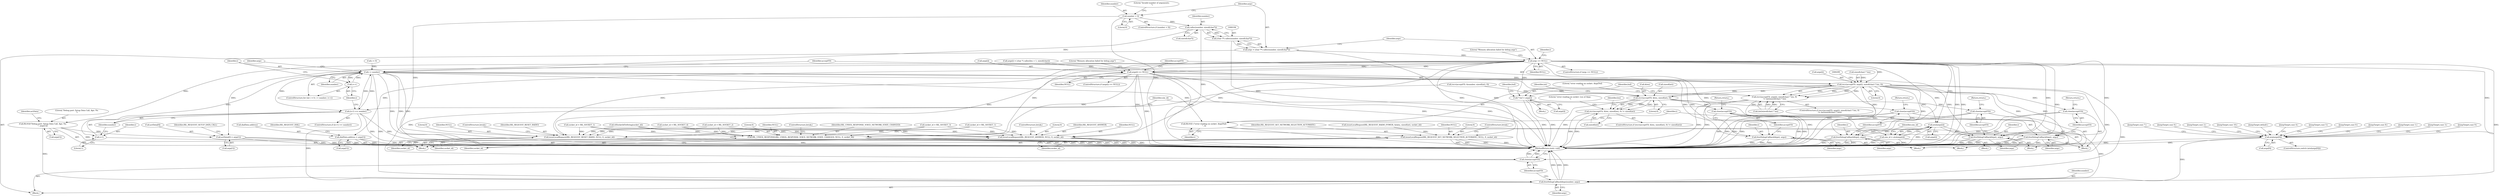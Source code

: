 digraph "0_Android_cd5f15f588a5d27e99ba12f057245bfe507f8c42@API" {
"1000195" [label="(Call,calloc(number, sizeof(char*)))"];
"1000182" [label="(Call,number < 0)"];
"1000193" [label="(Call,(char **) calloc(number, sizeof(char*)))"];
"1000191" [label="(Call,args = (char **) calloc(number, sizeof(char*)))"];
"1000200" [label="(Call,args == NULL)"];
"1000235" [label="(Call,freeDebugCallbackArgs(i, args))"];
"1000252" [label="(Call,freeDebugCallbackArgs(i, args))"];
"1000271" [label="(Call,args[i] == NULL)"];
"1000279" [label="(Call,freeDebugCallbackArgs(i, args))"];
"1000287" [label="(Call,recv(acceptFD, args[i], sizeof(char) * len, 0))"];
"1000223" [label="(Call,recv(acceptFD, &len, sizeof(int), 0))"];
"1000222" [label="(Call,recv(acceptFD, &len, sizeof(int), 0) != sizeof(int))"];
"1000238" [label="(Call,close(acceptFD))"];
"1000255" [label="(Call,close(acceptFD))"];
"1000282" [label="(Call,close(acceptFD))"];
"1000286" [label="(Call,recv(acceptFD, args[i], sizeof(char) * len, 0)\n != (int)sizeof(char) * len)"];
"1000307" [label="(Call,freeDebugCallbackArgs(i, args))"];
"1000310" [label="(Call,close(acceptFD))"];
"1000314" [label="(Call,* buf = args[i])"];
"1000333" [label="(Call,atoi(args[i]))"];
"1000331" [label="(Call,sim_id = atoi(args[i]))"];
"1000630" [label="(Call,freeDebugCallbackArgs(number, args))"];
"1000633" [label="(Call,close(acceptFD))"];
"1000374" [label="(Call,issueLocalRequest(RIL_REQUEST_RESET_RADIO, NULL, 0, socket_id))"];
"1000440" [label="(Call,RIL_UNSOL_RESPONSE(RIL_UNSOL_RESPONSE_VOICE_NETWORK_STATE_CHANGED, NULL, 0, socket_id))"];
"1000545" [label="(Call,issueLocalRequest(RIL_REQUEST_SET_NETWORK_SELECTION_AUTOMATIC, NULL, 0, socket_id))"];
"1000609" [label="(Call,issueLocalRequest(RIL_REQUEST_ANSWER, NULL, 0, socket_id))"];
"1000366" [label="(Call,atoi(args[0]))"];
"1000552" [label="(Call,RLOGI(\"Debug port: Setup Data Call, Apn :%s\n\", args[1]))"];
"1000557" [label="(Call,actData[0] = args[1])"];
"1000591" [label="(Call,dialData.address = args[1])"];
"1000214" [label="(Call,i < number)"];
"1000217" [label="(Call,i++)"];
"1000304" [label="(Call,RLOGE (\"error reading on socket: Args[%d] \n\", i))"];
"1000325" [label="(Call,(i+1) == number)"];
"1000326" [label="(Call,i+1)"];
"1000183" [label="(Identifier,number)"];
"1000192" [label="(Identifier,args)"];
"1000187" [label="(Literal,\"Invalid number of arguments: \n\")"];
"1000309" [label="(Identifier,args)"];
"1000546" [label="(Identifier,RIL_REQUEST_SET_NETWORK_SELECTION_AUTOMATIC)"];
"1000255" [label="(Call,close(acceptFD))"];
"1000257" [label="(Return,return;)"];
"1000307" [label="(Call,freeDebugCallbackArgs(i, args))"];
"1000346" [label="(Call,socket_id = RIL_SOCKET_2)"];
"1000361" [label="(Call,socket_id = RIL_SOCKET_1)"];
"1000595" [label="(Call,args[1])"];
"1000488" [label="(JumpTarget,case 4:)"];
"1000326" [label="(Call,i+1)"];
"1000216" [label="(Identifier,number)"];
"1000549" [label="(Identifier,socket_id)"];
"1000286" [label="(Call,recv(acceptFD, args[i], sizeof(char) * len, 0)\n != (int)sizeof(char) * len)"];
"1000287" [label="(Call,recv(acceptFD, args[i], sizeof(char) * len, 0))"];
"1000282" [label="(Call,close(acceptFD))"];
"1000202" [label="(Identifier,NULL)"];
"1000239" [label="(Identifier,acceptFD)"];
"1000252" [label="(Call,freeDebugCallbackArgs(i, args))"];
"1000530" [label="(JumpTarget,case 5:)"];
"1000444" [label="(Identifier,socket_id)"];
"1000371" [label="(JumpTarget,case 0:)"];
"1000224" [label="(Identifier,acceptFD)"];
"1000443" [label="(Literal,0)"];
"1000583" [label="(JumpTarget,case 8:)"];
"1000304" [label="(Call,RLOGE (\"error reading on socket: Args[%d] \n\", i))"];
"1000217" [label="(Call,i++)"];
"1000258" [label="(Call,args[i] = (char *) calloc(len + 1, sizeof(char)))"];
"1000306" [label="(Identifier,i)"];
"1000368" [label="(Identifier,args)"];
"1000367" [label="(Call,args[0])"];
"1000196" [label="(Identifier,number)"];
"1000249" [label="(Block,)"];
"1000341" [label="(Call,socket_id = RIL_SOCKET_1)"];
"1000271" [label="(Call,args[i] == NULL)"];
"1000296" [label="(Literal,0)"];
"1000442" [label="(Identifier,NULL)"];
"1000561" [label="(Call,args[1])"];
"1000199" [label="(ControlStructure,if (args == NULL))"];
"1000212" [label="(Identifier,i)"];
"1000280" [label="(Identifier,i)"];
"1000632" [label="(Identifier,args)"];
"1000440" [label="(Call,RIL_UNSOL_RESPONSE(RIL_UNSOL_RESPONSE_VOICE_NETWORK_STATE_CHANGED, NULL, 0, socket_id))"];
"1000200" [label="(Call,args == NULL)"];
"1000281" [label="(Identifier,args)"];
"1000197" [label="(Call,sizeof(char*))"];
"1000614" [label="(ControlStructure,break;)"];
"1000379" [label="(ControlStructure,break;)"];
"1000279" [label="(Call,freeDebugCallbackArgs(i, args))"];
"1000240" [label="(Return,return;)"];
"1000285" [label="(ControlStructure,if (recv(acceptFD, args[i], sizeof(char) * len, 0)\n != (int)sizeof(char) * len))"];
"1000312" [label="(Return,return;)"];
"1000235" [label="(Call,freeDebugCallbackArgs(i, args))"];
"1000278" [label="(Literal,\"Memory allocation failed for debug args\")"];
"1000143" [label="(Call,rilSocketIdToString(socket_id))"];
"1000536" [label="(Call,issueLocalRequest(RIL_REQUEST_RADIO_POWER, &data, sizeof(int), socket_id))"];
"1000380" [label="(JumpTarget,case 1:)"];
"1000231" [label="(Identifier,int)"];
"1000557" [label="(Call,actData[0] = args[1])"];
"1000446" [label="(JumpTarget,case 3:)"];
"1000547" [label="(Identifier,NULL)"];
"1000237" [label="(Identifier,args)"];
"1000223" [label="(Call,recv(acceptFD, &len, sizeof(int), 0))"];
"1000375" [label="(Identifier,RIL_REQUEST_RESET_RADIO)"];
"1000230" [label="(Call,sizeof(int))"];
"1000351" [label="(Call,socket_id = RIL_SOCKET_3)"];
"1000552" [label="(Call,RLOGI(\"Debug port: Setup Data Call, Apn :%s\n\", args[1]))"];
"1000229" [label="(Literal,0)"];
"1000366" [label="(Call,atoi(args[0]))"];
"1000303" [label="(Block,)"];
"1000612" [label="(Literal,0)"];
"1000545" [label="(Call,issueLocalRequest(RIL_REQUEST_SET_NETWORK_SELECTION_AUTOMATIC, NULL, 0, socket_id))"];
"1000272" [label="(Call,args[i])"];
"1000276" [label="(Block,)"];
"1000166" [label="(Call,recv(acceptFD, &number, sizeof(int), 0))"];
"1000613" [label="(Identifier,socket_id)"];
"1000275" [label="(Identifier,NULL)"];
"1000599" [label="(Identifier,RIL_REQUEST_DIAL)"];
"1000292" [label="(Call,sizeof(char) * len)"];
"1000559" [label="(Identifier,actData)"];
"1000215" [label="(Identifier,i)"];
"1000445" [label="(ControlStructure,break;)"];
"1000315" [label="(Identifier,buf)"];
"1000218" [label="(Identifier,i)"];
"1000221" [label="(ControlStructure,if (recv(acceptFD, &len, sizeof(int), 0) != sizeof(int)))"];
"1000377" [label="(Literal,0)"];
"1000338" [label="(Identifier,sim_id)"];
"1000548" [label="(Literal,0)"];
"1000630" [label="(Call,freeDebugCallbackArgs(number, args))"];
"1000289" [label="(Call,args[i])"];
"1000610" [label="(Identifier,RIL_REQUEST_ANSWER)"];
"1000553" [label="(Literal,\"Debug port: Setup Data Call, Apn :%s\n\")"];
"1000205" [label="(Literal,\"Memory allocation failed for debug args\")"];
"1000193" [label="(Call,(char **) calloc(number, sizeof(char*)))"];
"1000441" [label="(Identifier,RIL_UNSOL_RESPONSE_VOICE_NETWORK_STATE_CHANGED)"];
"1000591" [label="(Call,dialData.address = args[1])"];
"1000332" [label="(Identifier,sim_id)"];
"1000182" [label="(Call,number < 0)"];
"1000219" [label="(Block,)"];
"1000327" [label="(Identifier,i)"];
"1000609" [label="(Call,issueLocalRequest(RIL_REQUEST_ANSWER, NULL, 0, socket_id))"];
"1000222" [label="(Call,recv(acceptFD, &len, sizeof(int), 0) != sizeof(int))"];
"1000606" [label="(JumpTarget,case 9:)"];
"1000195" [label="(Call,calloc(number, sizeof(char*)))"];
"1000329" [label="(Identifier,number)"];
"1000191" [label="(Call,args = (char **) calloc(number, sizeof(char*)))"];
"1000378" [label="(Identifier,socket_id)"];
"1000316" [label="(Call,args[i])"];
"1000253" [label="(Identifier,i)"];
"1000201" [label="(Identifier,args)"];
"1000572" [label="(JumpTarget,case 7:)"];
"1000633" [label="(Call,close(acceptFD))"];
"1000288" [label="(Identifier,acceptFD)"];
"1000631" [label="(Identifier,number)"];
"1000611" [label="(Identifier,NULL)"];
"1000308" [label="(Identifier,i)"];
"1000328" [label="(Literal,1)"];
"1000331" [label="(Call,sim_id = atoi(args[i]))"];
"1000330" [label="(Block,)"];
"1000297" [label="(Call,(int)sizeof(char) * len)"];
"1000376" [label="(Identifier,NULL)"];
"1000232" [label="(Block,)"];
"1000270" [label="(ControlStructure,if (args[i] == NULL))"];
"1000236" [label="(Identifier,i)"];
"1000225" [label="(Call,&len)"];
"1000112" [label="(Block,)"];
"1000592" [label="(Call,dialData.address)"];
"1000325" [label="(Call,(i+1) == number)"];
"1000209" [label="(ControlStructure,for (int i = 0; i < number; i++))"];
"1000311" [label="(Identifier,acceptFD)"];
"1000334" [label="(Call,args[i])"];
"1000558" [label="(Call,actData[0])"];
"1000227" [label="(Call,sizeof(int))"];
"1000551" [label="(JumpTarget,case 6:)"];
"1000554" [label="(Call,args[1])"];
"1000324" [label="(ControlStructure,if ((i+1) == number))"];
"1000333" [label="(Call,atoi(args[i]))"];
"1000211" [label="(Call,i = 0)"];
"1000256" [label="(Identifier,acceptFD)"];
"1000565" [label="(Identifier,RIL_REQUEST_SETUP_DATA_CALL)"];
"1000234" [label="(Literal,\"error reading on socket: Len of Args: \n\")"];
"1000437" [label="(JumpTarget,case 2:)"];
"1000238" [label="(Call,close(acceptFD))"];
"1000370" [label="(Block,)"];
"1000181" [label="(ControlStructure,if (number < 0))"];
"1000615" [label="(JumpTarget,case 10:)"];
"1000214" [label="(Call,i < number)"];
"1000314" [label="(Call,* buf = args[i])"];
"1000310" [label="(Call,close(acceptFD))"];
"1000254" [label="(Identifier,args)"];
"1000283" [label="(Identifier,acceptFD)"];
"1000635" [label="(MethodReturn,static void)"];
"1000634" [label="(Identifier,acceptFD)"];
"1000284" [label="(Return,return;)"];
"1000550" [label="(ControlStructure,break;)"];
"1000244" [label="(Identifier,len)"];
"1000305" [label="(Literal,\"error reading on socket: Args[%d] \n\")"];
"1000321" [label="(Identifier,buf)"];
"1000626" [label="(JumpTarget,default:)"];
"1000365" [label="(ControlStructure,switch (atoi(args[0])))"];
"1000356" [label="(Call,socket_id = RIL_SOCKET_4)"];
"1000374" [label="(Call,issueLocalRequest(RIL_REQUEST_RESET_RADIO, NULL, 0, socket_id))"];
"1000184" [label="(Literal,0)"];
"1000195" -> "1000193"  [label="AST: "];
"1000195" -> "1000197"  [label="CFG: "];
"1000196" -> "1000195"  [label="AST: "];
"1000197" -> "1000195"  [label="AST: "];
"1000193" -> "1000195"  [label="CFG: "];
"1000195" -> "1000635"  [label="DDG: "];
"1000195" -> "1000193"  [label="DDG: "];
"1000182" -> "1000195"  [label="DDG: "];
"1000195" -> "1000214"  [label="DDG: "];
"1000182" -> "1000181"  [label="AST: "];
"1000182" -> "1000184"  [label="CFG: "];
"1000183" -> "1000182"  [label="AST: "];
"1000184" -> "1000182"  [label="AST: "];
"1000187" -> "1000182"  [label="CFG: "];
"1000192" -> "1000182"  [label="CFG: "];
"1000182" -> "1000635"  [label="DDG: "];
"1000182" -> "1000635"  [label="DDG: "];
"1000193" -> "1000191"  [label="AST: "];
"1000194" -> "1000193"  [label="AST: "];
"1000191" -> "1000193"  [label="CFG: "];
"1000193" -> "1000635"  [label="DDG: "];
"1000193" -> "1000191"  [label="DDG: "];
"1000191" -> "1000112"  [label="AST: "];
"1000192" -> "1000191"  [label="AST: "];
"1000201" -> "1000191"  [label="CFG: "];
"1000191" -> "1000635"  [label="DDG: "];
"1000191" -> "1000200"  [label="DDG: "];
"1000200" -> "1000199"  [label="AST: "];
"1000200" -> "1000202"  [label="CFG: "];
"1000201" -> "1000200"  [label="AST: "];
"1000202" -> "1000200"  [label="AST: "];
"1000205" -> "1000200"  [label="CFG: "];
"1000212" -> "1000200"  [label="CFG: "];
"1000200" -> "1000635"  [label="DDG: "];
"1000200" -> "1000635"  [label="DDG: "];
"1000200" -> "1000635"  [label="DDG: "];
"1000200" -> "1000235"  [label="DDG: "];
"1000200" -> "1000252"  [label="DDG: "];
"1000200" -> "1000271"  [label="DDG: "];
"1000200" -> "1000271"  [label="DDG: "];
"1000200" -> "1000279"  [label="DDG: "];
"1000200" -> "1000287"  [label="DDG: "];
"1000200" -> "1000307"  [label="DDG: "];
"1000200" -> "1000314"  [label="DDG: "];
"1000200" -> "1000333"  [label="DDG: "];
"1000200" -> "1000366"  [label="DDG: "];
"1000200" -> "1000374"  [label="DDG: "];
"1000200" -> "1000440"  [label="DDG: "];
"1000200" -> "1000545"  [label="DDG: "];
"1000200" -> "1000552"  [label="DDG: "];
"1000200" -> "1000557"  [label="DDG: "];
"1000200" -> "1000591"  [label="DDG: "];
"1000200" -> "1000609"  [label="DDG: "];
"1000200" -> "1000630"  [label="DDG: "];
"1000235" -> "1000232"  [label="AST: "];
"1000235" -> "1000237"  [label="CFG: "];
"1000236" -> "1000235"  [label="AST: "];
"1000237" -> "1000235"  [label="AST: "];
"1000239" -> "1000235"  [label="CFG: "];
"1000235" -> "1000635"  [label="DDG: "];
"1000235" -> "1000635"  [label="DDG: "];
"1000235" -> "1000635"  [label="DDG: "];
"1000214" -> "1000235"  [label="DDG: "];
"1000333" -> "1000235"  [label="DDG: "];
"1000287" -> "1000235"  [label="DDG: "];
"1000252" -> "1000249"  [label="AST: "];
"1000252" -> "1000254"  [label="CFG: "];
"1000253" -> "1000252"  [label="AST: "];
"1000254" -> "1000252"  [label="AST: "];
"1000256" -> "1000252"  [label="CFG: "];
"1000252" -> "1000635"  [label="DDG: "];
"1000252" -> "1000635"  [label="DDG: "];
"1000252" -> "1000635"  [label="DDG: "];
"1000214" -> "1000252"  [label="DDG: "];
"1000333" -> "1000252"  [label="DDG: "];
"1000287" -> "1000252"  [label="DDG: "];
"1000271" -> "1000270"  [label="AST: "];
"1000271" -> "1000275"  [label="CFG: "];
"1000272" -> "1000271"  [label="AST: "];
"1000275" -> "1000271"  [label="AST: "];
"1000278" -> "1000271"  [label="CFG: "];
"1000288" -> "1000271"  [label="CFG: "];
"1000271" -> "1000635"  [label="DDG: "];
"1000271" -> "1000635"  [label="DDG: "];
"1000271" -> "1000635"  [label="DDG: "];
"1000258" -> "1000271"  [label="DDG: "];
"1000271" -> "1000279"  [label="DDG: "];
"1000271" -> "1000287"  [label="DDG: "];
"1000271" -> "1000374"  [label="DDG: "];
"1000271" -> "1000440"  [label="DDG: "];
"1000271" -> "1000545"  [label="DDG: "];
"1000271" -> "1000609"  [label="DDG: "];
"1000279" -> "1000276"  [label="AST: "];
"1000279" -> "1000281"  [label="CFG: "];
"1000280" -> "1000279"  [label="AST: "];
"1000281" -> "1000279"  [label="AST: "];
"1000283" -> "1000279"  [label="CFG: "];
"1000279" -> "1000635"  [label="DDG: "];
"1000279" -> "1000635"  [label="DDG: "];
"1000279" -> "1000635"  [label="DDG: "];
"1000214" -> "1000279"  [label="DDG: "];
"1000287" -> "1000286"  [label="AST: "];
"1000287" -> "1000296"  [label="CFG: "];
"1000288" -> "1000287"  [label="AST: "];
"1000289" -> "1000287"  [label="AST: "];
"1000292" -> "1000287"  [label="AST: "];
"1000296" -> "1000287"  [label="AST: "];
"1000299" -> "1000287"  [label="CFG: "];
"1000287" -> "1000635"  [label="DDG: "];
"1000287" -> "1000635"  [label="DDG: "];
"1000287" -> "1000223"  [label="DDG: "];
"1000287" -> "1000286"  [label="DDG: "];
"1000287" -> "1000286"  [label="DDG: "];
"1000287" -> "1000286"  [label="DDG: "];
"1000287" -> "1000286"  [label="DDG: "];
"1000223" -> "1000287"  [label="DDG: "];
"1000292" -> "1000287"  [label="DDG: "];
"1000287" -> "1000307"  [label="DDG: "];
"1000287" -> "1000310"  [label="DDG: "];
"1000287" -> "1000314"  [label="DDG: "];
"1000287" -> "1000333"  [label="DDG: "];
"1000287" -> "1000630"  [label="DDG: "];
"1000287" -> "1000633"  [label="DDG: "];
"1000223" -> "1000222"  [label="AST: "];
"1000223" -> "1000229"  [label="CFG: "];
"1000224" -> "1000223"  [label="AST: "];
"1000225" -> "1000223"  [label="AST: "];
"1000227" -> "1000223"  [label="AST: "];
"1000229" -> "1000223"  [label="AST: "];
"1000231" -> "1000223"  [label="CFG: "];
"1000223" -> "1000635"  [label="DDG: "];
"1000223" -> "1000222"  [label="DDG: "];
"1000223" -> "1000222"  [label="DDG: "];
"1000223" -> "1000222"  [label="DDG: "];
"1000166" -> "1000223"  [label="DDG: "];
"1000223" -> "1000238"  [label="DDG: "];
"1000223" -> "1000255"  [label="DDG: "];
"1000223" -> "1000282"  [label="DDG: "];
"1000222" -> "1000221"  [label="AST: "];
"1000222" -> "1000230"  [label="CFG: "];
"1000230" -> "1000222"  [label="AST: "];
"1000234" -> "1000222"  [label="CFG: "];
"1000244" -> "1000222"  [label="CFG: "];
"1000222" -> "1000635"  [label="DDG: "];
"1000222" -> "1000635"  [label="DDG: "];
"1000238" -> "1000232"  [label="AST: "];
"1000238" -> "1000239"  [label="CFG: "];
"1000239" -> "1000238"  [label="AST: "];
"1000240" -> "1000238"  [label="CFG: "];
"1000238" -> "1000635"  [label="DDG: "];
"1000238" -> "1000635"  [label="DDG: "];
"1000255" -> "1000249"  [label="AST: "];
"1000255" -> "1000256"  [label="CFG: "];
"1000256" -> "1000255"  [label="AST: "];
"1000257" -> "1000255"  [label="CFG: "];
"1000255" -> "1000635"  [label="DDG: "];
"1000255" -> "1000635"  [label="DDG: "];
"1000282" -> "1000276"  [label="AST: "];
"1000282" -> "1000283"  [label="CFG: "];
"1000283" -> "1000282"  [label="AST: "];
"1000284" -> "1000282"  [label="CFG: "];
"1000282" -> "1000635"  [label="DDG: "];
"1000282" -> "1000635"  [label="DDG: "];
"1000286" -> "1000285"  [label="AST: "];
"1000286" -> "1000297"  [label="CFG: "];
"1000297" -> "1000286"  [label="AST: "];
"1000305" -> "1000286"  [label="CFG: "];
"1000315" -> "1000286"  [label="CFG: "];
"1000286" -> "1000635"  [label="DDG: "];
"1000286" -> "1000635"  [label="DDG: "];
"1000286" -> "1000635"  [label="DDG: "];
"1000297" -> "1000286"  [label="DDG: "];
"1000297" -> "1000286"  [label="DDG: "];
"1000307" -> "1000303"  [label="AST: "];
"1000307" -> "1000309"  [label="CFG: "];
"1000308" -> "1000307"  [label="AST: "];
"1000309" -> "1000307"  [label="AST: "];
"1000311" -> "1000307"  [label="CFG: "];
"1000307" -> "1000635"  [label="DDG: "];
"1000307" -> "1000635"  [label="DDG: "];
"1000307" -> "1000635"  [label="DDG: "];
"1000304" -> "1000307"  [label="DDG: "];
"1000310" -> "1000303"  [label="AST: "];
"1000310" -> "1000311"  [label="CFG: "];
"1000311" -> "1000310"  [label="AST: "];
"1000312" -> "1000310"  [label="CFG: "];
"1000310" -> "1000635"  [label="DDG: "];
"1000310" -> "1000635"  [label="DDG: "];
"1000314" -> "1000219"  [label="AST: "];
"1000314" -> "1000316"  [label="CFG: "];
"1000315" -> "1000314"  [label="AST: "];
"1000316" -> "1000314"  [label="AST: "];
"1000321" -> "1000314"  [label="CFG: "];
"1000314" -> "1000635"  [label="DDG: "];
"1000314" -> "1000635"  [label="DDG: "];
"1000333" -> "1000331"  [label="AST: "];
"1000333" -> "1000334"  [label="CFG: "];
"1000334" -> "1000333"  [label="AST: "];
"1000331" -> "1000333"  [label="CFG: "];
"1000333" -> "1000635"  [label="DDG: "];
"1000333" -> "1000331"  [label="DDG: "];
"1000333" -> "1000630"  [label="DDG: "];
"1000331" -> "1000330"  [label="AST: "];
"1000332" -> "1000331"  [label="AST: "];
"1000338" -> "1000331"  [label="CFG: "];
"1000331" -> "1000635"  [label="DDG: "];
"1000331" -> "1000635"  [label="DDG: "];
"1000630" -> "1000112"  [label="AST: "];
"1000630" -> "1000632"  [label="CFG: "];
"1000631" -> "1000630"  [label="AST: "];
"1000632" -> "1000630"  [label="AST: "];
"1000634" -> "1000630"  [label="CFG: "];
"1000630" -> "1000635"  [label="DDG: "];
"1000630" -> "1000635"  [label="DDG: "];
"1000630" -> "1000635"  [label="DDG: "];
"1000214" -> "1000630"  [label="DDG: "];
"1000325" -> "1000630"  [label="DDG: "];
"1000366" -> "1000630"  [label="DDG: "];
"1000552" -> "1000630"  [label="DDG: "];
"1000633" -> "1000112"  [label="AST: "];
"1000633" -> "1000634"  [label="CFG: "];
"1000634" -> "1000633"  [label="AST: "];
"1000635" -> "1000633"  [label="CFG: "];
"1000633" -> "1000635"  [label="DDG: "];
"1000633" -> "1000635"  [label="DDG: "];
"1000166" -> "1000633"  [label="DDG: "];
"1000374" -> "1000370"  [label="AST: "];
"1000374" -> "1000378"  [label="CFG: "];
"1000375" -> "1000374"  [label="AST: "];
"1000376" -> "1000374"  [label="AST: "];
"1000377" -> "1000374"  [label="AST: "];
"1000378" -> "1000374"  [label="AST: "];
"1000379" -> "1000374"  [label="CFG: "];
"1000374" -> "1000635"  [label="DDG: "];
"1000374" -> "1000635"  [label="DDG: "];
"1000374" -> "1000635"  [label="DDG: "];
"1000374" -> "1000635"  [label="DDG: "];
"1000356" -> "1000374"  [label="DDG: "];
"1000143" -> "1000374"  [label="DDG: "];
"1000346" -> "1000374"  [label="DDG: "];
"1000341" -> "1000374"  [label="DDG: "];
"1000361" -> "1000374"  [label="DDG: "];
"1000351" -> "1000374"  [label="DDG: "];
"1000440" -> "1000370"  [label="AST: "];
"1000440" -> "1000444"  [label="CFG: "];
"1000441" -> "1000440"  [label="AST: "];
"1000442" -> "1000440"  [label="AST: "];
"1000443" -> "1000440"  [label="AST: "];
"1000444" -> "1000440"  [label="AST: "];
"1000445" -> "1000440"  [label="CFG: "];
"1000440" -> "1000635"  [label="DDG: "];
"1000440" -> "1000635"  [label="DDG: "];
"1000440" -> "1000635"  [label="DDG: "];
"1000440" -> "1000635"  [label="DDG: "];
"1000356" -> "1000440"  [label="DDG: "];
"1000143" -> "1000440"  [label="DDG: "];
"1000346" -> "1000440"  [label="DDG: "];
"1000341" -> "1000440"  [label="DDG: "];
"1000361" -> "1000440"  [label="DDG: "];
"1000351" -> "1000440"  [label="DDG: "];
"1000545" -> "1000370"  [label="AST: "];
"1000545" -> "1000549"  [label="CFG: "];
"1000546" -> "1000545"  [label="AST: "];
"1000547" -> "1000545"  [label="AST: "];
"1000548" -> "1000545"  [label="AST: "];
"1000549" -> "1000545"  [label="AST: "];
"1000550" -> "1000545"  [label="CFG: "];
"1000545" -> "1000635"  [label="DDG: "];
"1000545" -> "1000635"  [label="DDG: "];
"1000545" -> "1000635"  [label="DDG: "];
"1000545" -> "1000635"  [label="DDG: "];
"1000536" -> "1000545"  [label="DDG: "];
"1000609" -> "1000370"  [label="AST: "];
"1000609" -> "1000613"  [label="CFG: "];
"1000610" -> "1000609"  [label="AST: "];
"1000611" -> "1000609"  [label="AST: "];
"1000612" -> "1000609"  [label="AST: "];
"1000613" -> "1000609"  [label="AST: "];
"1000614" -> "1000609"  [label="CFG: "];
"1000609" -> "1000635"  [label="DDG: "];
"1000609" -> "1000635"  [label="DDG: "];
"1000609" -> "1000635"  [label="DDG: "];
"1000609" -> "1000635"  [label="DDG: "];
"1000356" -> "1000609"  [label="DDG: "];
"1000143" -> "1000609"  [label="DDG: "];
"1000346" -> "1000609"  [label="DDG: "];
"1000341" -> "1000609"  [label="DDG: "];
"1000361" -> "1000609"  [label="DDG: "];
"1000351" -> "1000609"  [label="DDG: "];
"1000366" -> "1000365"  [label="AST: "];
"1000366" -> "1000367"  [label="CFG: "];
"1000367" -> "1000366"  [label="AST: "];
"1000371" -> "1000366"  [label="CFG: "];
"1000380" -> "1000366"  [label="CFG: "];
"1000437" -> "1000366"  [label="CFG: "];
"1000446" -> "1000366"  [label="CFG: "];
"1000488" -> "1000366"  [label="CFG: "];
"1000530" -> "1000366"  [label="CFG: "];
"1000551" -> "1000366"  [label="CFG: "];
"1000572" -> "1000366"  [label="CFG: "];
"1000583" -> "1000366"  [label="CFG: "];
"1000606" -> "1000366"  [label="CFG: "];
"1000615" -> "1000366"  [label="CFG: "];
"1000626" -> "1000366"  [label="CFG: "];
"1000366" -> "1000635"  [label="DDG: "];
"1000366" -> "1000635"  [label="DDG: "];
"1000552" -> "1000370"  [label="AST: "];
"1000552" -> "1000554"  [label="CFG: "];
"1000553" -> "1000552"  [label="AST: "];
"1000554" -> "1000552"  [label="AST: "];
"1000559" -> "1000552"  [label="CFG: "];
"1000552" -> "1000635"  [label="DDG: "];
"1000552" -> "1000557"  [label="DDG: "];
"1000557" -> "1000370"  [label="AST: "];
"1000557" -> "1000561"  [label="CFG: "];
"1000558" -> "1000557"  [label="AST: "];
"1000561" -> "1000557"  [label="AST: "];
"1000565" -> "1000557"  [label="CFG: "];
"1000557" -> "1000635"  [label="DDG: "];
"1000557" -> "1000635"  [label="DDG: "];
"1000591" -> "1000370"  [label="AST: "];
"1000591" -> "1000595"  [label="CFG: "];
"1000592" -> "1000591"  [label="AST: "];
"1000595" -> "1000591"  [label="AST: "];
"1000599" -> "1000591"  [label="CFG: "];
"1000591" -> "1000635"  [label="DDG: "];
"1000591" -> "1000635"  [label="DDG: "];
"1000214" -> "1000209"  [label="AST: "];
"1000214" -> "1000216"  [label="CFG: "];
"1000215" -> "1000214"  [label="AST: "];
"1000216" -> "1000214"  [label="AST: "];
"1000224" -> "1000214"  [label="CFG: "];
"1000368" -> "1000214"  [label="CFG: "];
"1000214" -> "1000635"  [label="DDG: "];
"1000214" -> "1000635"  [label="DDG: "];
"1000214" -> "1000635"  [label="DDG: "];
"1000217" -> "1000214"  [label="DDG: "];
"1000211" -> "1000214"  [label="DDG: "];
"1000325" -> "1000214"  [label="DDG: "];
"1000214" -> "1000217"  [label="DDG: "];
"1000214" -> "1000304"  [label="DDG: "];
"1000214" -> "1000325"  [label="DDG: "];
"1000214" -> "1000325"  [label="DDG: "];
"1000214" -> "1000326"  [label="DDG: "];
"1000217" -> "1000209"  [label="AST: "];
"1000217" -> "1000218"  [label="CFG: "];
"1000218" -> "1000217"  [label="AST: "];
"1000215" -> "1000217"  [label="CFG: "];
"1000304" -> "1000303"  [label="AST: "];
"1000304" -> "1000306"  [label="CFG: "];
"1000305" -> "1000304"  [label="AST: "];
"1000306" -> "1000304"  [label="AST: "];
"1000308" -> "1000304"  [label="CFG: "];
"1000304" -> "1000635"  [label="DDG: "];
"1000325" -> "1000324"  [label="AST: "];
"1000325" -> "1000329"  [label="CFG: "];
"1000326" -> "1000325"  [label="AST: "];
"1000329" -> "1000325"  [label="AST: "];
"1000332" -> "1000325"  [label="CFG: "];
"1000218" -> "1000325"  [label="CFG: "];
"1000325" -> "1000635"  [label="DDG: "];
"1000325" -> "1000635"  [label="DDG: "];
"1000326" -> "1000328"  [label="CFG: "];
"1000327" -> "1000326"  [label="AST: "];
"1000328" -> "1000326"  [label="AST: "];
"1000329" -> "1000326"  [label="CFG: "];
"1000326" -> "1000635"  [label="DDG: "];
}
